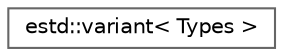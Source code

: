 digraph "Graphical Class Hierarchy"
{
 // LATEX_PDF_SIZE
  bgcolor="transparent";
  edge [fontname=Helvetica,fontsize=10,labelfontname=Helvetica,labelfontsize=10];
  node [fontname=Helvetica,fontsize=10,shape=box,height=0.2,width=0.4];
  rankdir="LR";
  Node0 [id="Node000000",label="estd::variant\< Types \>",height=0.2,width=0.4,color="grey40", fillcolor="white", style="filled",URL="$d4/d75/classestd_1_1variant.html",tooltip=" "];
}
